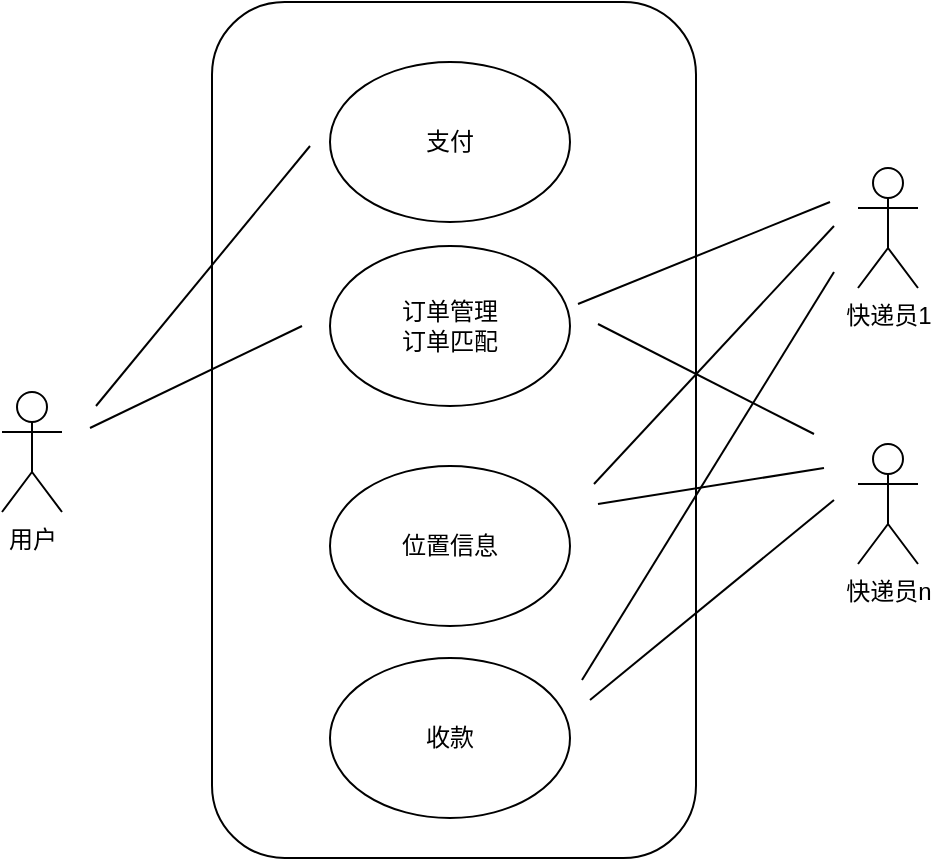 <mxfile version="13.10.0" type="github">
  <diagram id="Oztz5O04aBfHfzCUun0W" name="第 1 页">
    <mxGraphModel dx="871" dy="576" grid="0" gridSize="10" guides="1" tooltips="1" connect="1" arrows="1" fold="1" page="1" pageScale="1" pageWidth="827" pageHeight="1169" math="0" shadow="0">
      <root>
        <mxCell id="0" />
        <mxCell id="1" parent="0" />
        <mxCell id="juxwLbaIbX179z6gjjst-1" value="用户" style="shape=umlActor;verticalLabelPosition=bottom;verticalAlign=top;html=1;outlineConnect=0;" vertex="1" parent="1">
          <mxGeometry x="106" y="215" width="30" height="60" as="geometry" />
        </mxCell>
        <mxCell id="juxwLbaIbX179z6gjjst-3" value="" style="rounded=1;whiteSpace=wrap;html=1;" vertex="1" parent="1">
          <mxGeometry x="211" y="20" width="242" height="428" as="geometry" />
        </mxCell>
        <mxCell id="juxwLbaIbX179z6gjjst-4" value="快递员1" style="shape=umlActor;verticalLabelPosition=bottom;verticalAlign=top;html=1;outlineConnect=0;" vertex="1" parent="1">
          <mxGeometry x="534" y="103" width="30" height="60" as="geometry" />
        </mxCell>
        <mxCell id="juxwLbaIbX179z6gjjst-10" value="位置信息" style="ellipse;whiteSpace=wrap;html=1;" vertex="1" parent="1">
          <mxGeometry x="270" y="252" width="120" height="80" as="geometry" />
        </mxCell>
        <mxCell id="juxwLbaIbX179z6gjjst-15" value="" style="endArrow=none;html=1;" edge="1" parent="1">
          <mxGeometry width="50" height="50" relative="1" as="geometry">
            <mxPoint x="260" y="92" as="sourcePoint" />
            <mxPoint x="153" y="222" as="targetPoint" />
          </mxGeometry>
        </mxCell>
        <mxCell id="juxwLbaIbX179z6gjjst-18" value="快递员n" style="shape=umlActor;verticalLabelPosition=bottom;verticalAlign=top;html=1;outlineConnect=0;" vertex="1" parent="1">
          <mxGeometry x="534" y="241" width="30" height="60" as="geometry" />
        </mxCell>
        <mxCell id="juxwLbaIbX179z6gjjst-19" value="订单管理&lt;br&gt;订单匹配" style="ellipse;whiteSpace=wrap;html=1;" vertex="1" parent="1">
          <mxGeometry x="270" y="142" width="120" height="80" as="geometry" />
        </mxCell>
        <mxCell id="juxwLbaIbX179z6gjjst-21" value="" style="endArrow=none;html=1;" edge="1" parent="1">
          <mxGeometry width="50" height="50" relative="1" as="geometry">
            <mxPoint x="517" y="253" as="sourcePoint" />
            <mxPoint x="404" y="271" as="targetPoint" />
          </mxGeometry>
        </mxCell>
        <mxCell id="juxwLbaIbX179z6gjjst-23" value="" style="endArrow=none;html=1;" edge="1" parent="1">
          <mxGeometry width="50" height="50" relative="1" as="geometry">
            <mxPoint x="522" y="155" as="sourcePoint" />
            <mxPoint x="396" y="359" as="targetPoint" />
          </mxGeometry>
        </mxCell>
        <mxCell id="juxwLbaIbX179z6gjjst-24" value="支付" style="ellipse;whiteSpace=wrap;html=1;" vertex="1" parent="1">
          <mxGeometry x="270" y="50" width="120" height="80" as="geometry" />
        </mxCell>
        <mxCell id="juxwLbaIbX179z6gjjst-25" value="收款" style="ellipse;whiteSpace=wrap;html=1;" vertex="1" parent="1">
          <mxGeometry x="270" y="348" width="120" height="80" as="geometry" />
        </mxCell>
        <mxCell id="juxwLbaIbX179z6gjjst-27" value="" style="endArrow=none;html=1;" edge="1" parent="1">
          <mxGeometry width="50" height="50" relative="1" as="geometry">
            <mxPoint x="522" y="269" as="sourcePoint" />
            <mxPoint x="400" y="369" as="targetPoint" />
          </mxGeometry>
        </mxCell>
        <mxCell id="juxwLbaIbX179z6gjjst-28" value="" style="endArrow=none;html=1;" edge="1" parent="1">
          <mxGeometry width="50" height="50" relative="1" as="geometry">
            <mxPoint x="522" y="132" as="sourcePoint" />
            <mxPoint x="402" y="261" as="targetPoint" />
          </mxGeometry>
        </mxCell>
        <mxCell id="juxwLbaIbX179z6gjjst-29" value="" style="endArrow=none;html=1;" edge="1" parent="1">
          <mxGeometry width="50" height="50" relative="1" as="geometry">
            <mxPoint x="520" y="120" as="sourcePoint" />
            <mxPoint x="394" y="171" as="targetPoint" />
          </mxGeometry>
        </mxCell>
        <mxCell id="juxwLbaIbX179z6gjjst-30" value="" style="endArrow=none;html=1;" edge="1" parent="1">
          <mxGeometry width="50" height="50" relative="1" as="geometry">
            <mxPoint x="512" y="236" as="sourcePoint" />
            <mxPoint x="404" y="181" as="targetPoint" />
          </mxGeometry>
        </mxCell>
        <mxCell id="juxwLbaIbX179z6gjjst-31" value="" style="endArrow=none;html=1;" edge="1" parent="1">
          <mxGeometry width="50" height="50" relative="1" as="geometry">
            <mxPoint x="256" y="182" as="sourcePoint" />
            <mxPoint x="150" y="233" as="targetPoint" />
          </mxGeometry>
        </mxCell>
      </root>
    </mxGraphModel>
  </diagram>
</mxfile>
